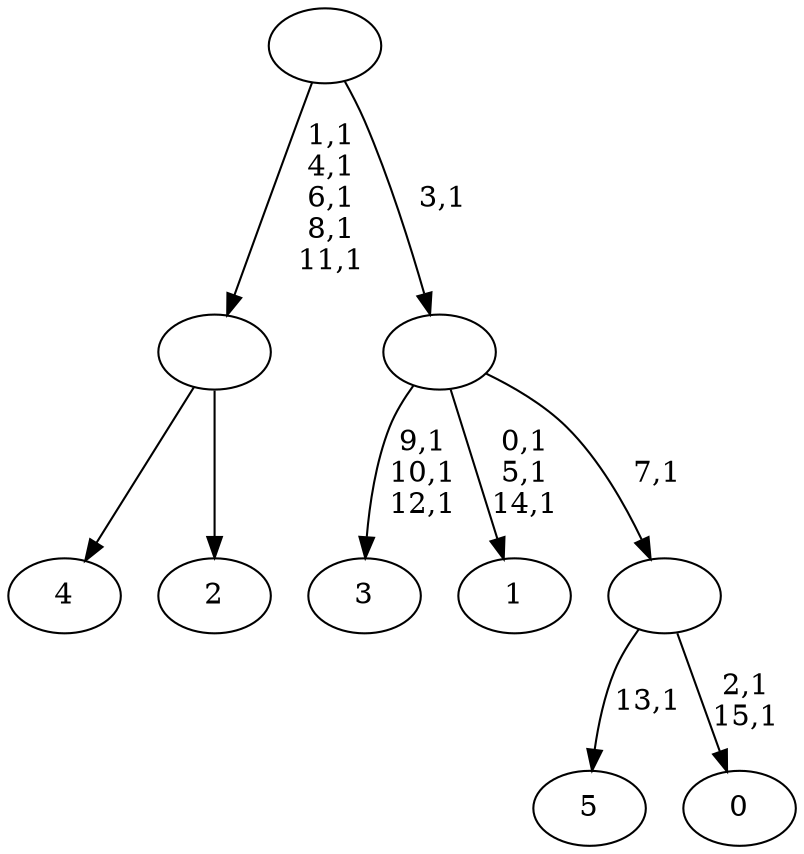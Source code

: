 digraph T {
	22 [label="5"]
	20 [label="4"]
	19 [label="3"]
	15 [label="2"]
	14 [label=""]
	9 [label="1"]
	5 [label="0"]
	2 [label=""]
	1 [label=""]
	0 [label=""]
	14 -> 20 [label=""]
	14 -> 15 [label=""]
	2 -> 5 [label="2,1\n15,1"]
	2 -> 22 [label="13,1"]
	1 -> 9 [label="0,1\n5,1\n14,1"]
	1 -> 19 [label="9,1\n10,1\n12,1"]
	1 -> 2 [label="7,1"]
	0 -> 14 [label="1,1\n4,1\n6,1\n8,1\n11,1"]
	0 -> 1 [label="3,1"]
}
